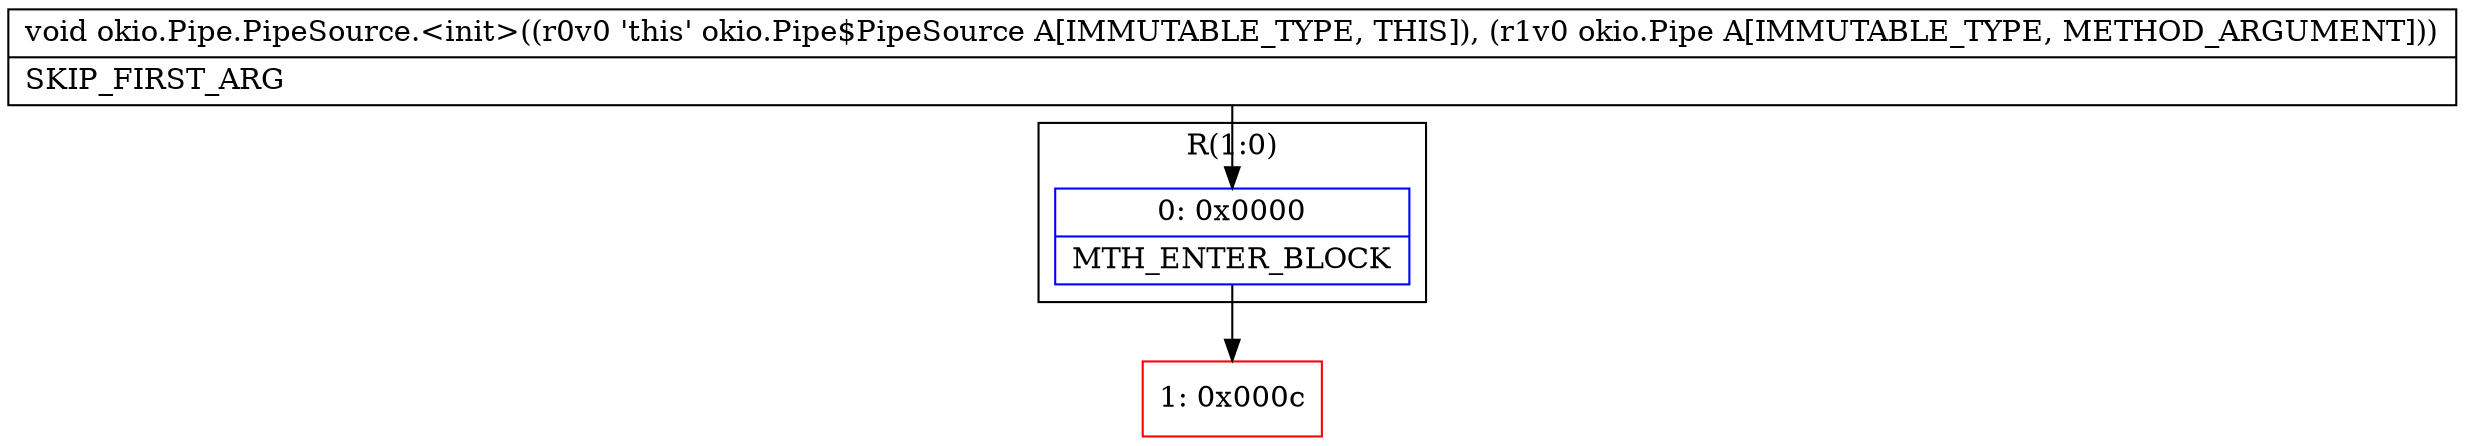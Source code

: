 digraph "CFG forokio.Pipe.PipeSource.\<init\>(Lokio\/Pipe;)V" {
subgraph cluster_Region_1513679261 {
label = "R(1:0)";
node [shape=record,color=blue];
Node_0 [shape=record,label="{0\:\ 0x0000|MTH_ENTER_BLOCK\l}"];
}
Node_1 [shape=record,color=red,label="{1\:\ 0x000c}"];
MethodNode[shape=record,label="{void okio.Pipe.PipeSource.\<init\>((r0v0 'this' okio.Pipe$PipeSource A[IMMUTABLE_TYPE, THIS]), (r1v0 okio.Pipe A[IMMUTABLE_TYPE, METHOD_ARGUMENT]))  | SKIP_FIRST_ARG\l}"];
MethodNode -> Node_0;
Node_0 -> Node_1;
}

